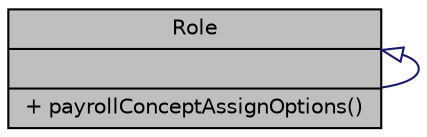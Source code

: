 digraph "Role"
{
 // LATEX_PDF_SIZE
  bgcolor="transparent";
  edge [fontname="Helvetica",fontsize="10",labelfontname="Helvetica",labelfontsize="10"];
  node [fontname="Helvetica",fontsize="10",shape=record];
  Node1 [label="{Role\n||+ payrollConceptAssignOptions()\l}",height=0.2,width=0.4,color="black", fillcolor="grey75", style="filled", fontcolor="black",tooltip="Datos de roles."];
  Node1 -> Node1 [dir="back",color="midnightblue",fontsize="10",style="solid",arrowtail="onormal",fontname="Helvetica"];
}
